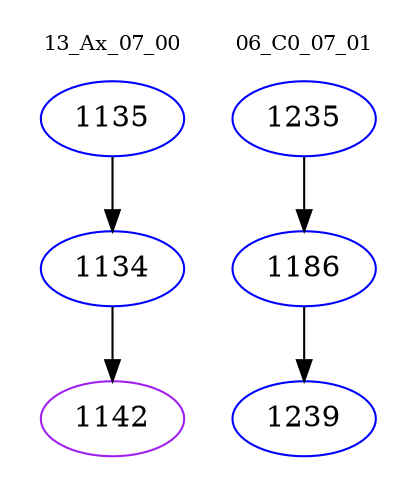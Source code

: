 digraph{
subgraph cluster_0 {
color = white
label = "13_Ax_07_00";
fontsize=10;
T0_1135 [label="1135", color="blue"]
T0_1135 -> T0_1134 [color="black"]
T0_1134 [label="1134", color="blue"]
T0_1134 -> T0_1142 [color="black"]
T0_1142 [label="1142", color="purple"]
}
subgraph cluster_1 {
color = white
label = "06_C0_07_01";
fontsize=10;
T1_1235 [label="1235", color="blue"]
T1_1235 -> T1_1186 [color="black"]
T1_1186 [label="1186", color="blue"]
T1_1186 -> T1_1239 [color="black"]
T1_1239 [label="1239", color="blue"]
}
}
